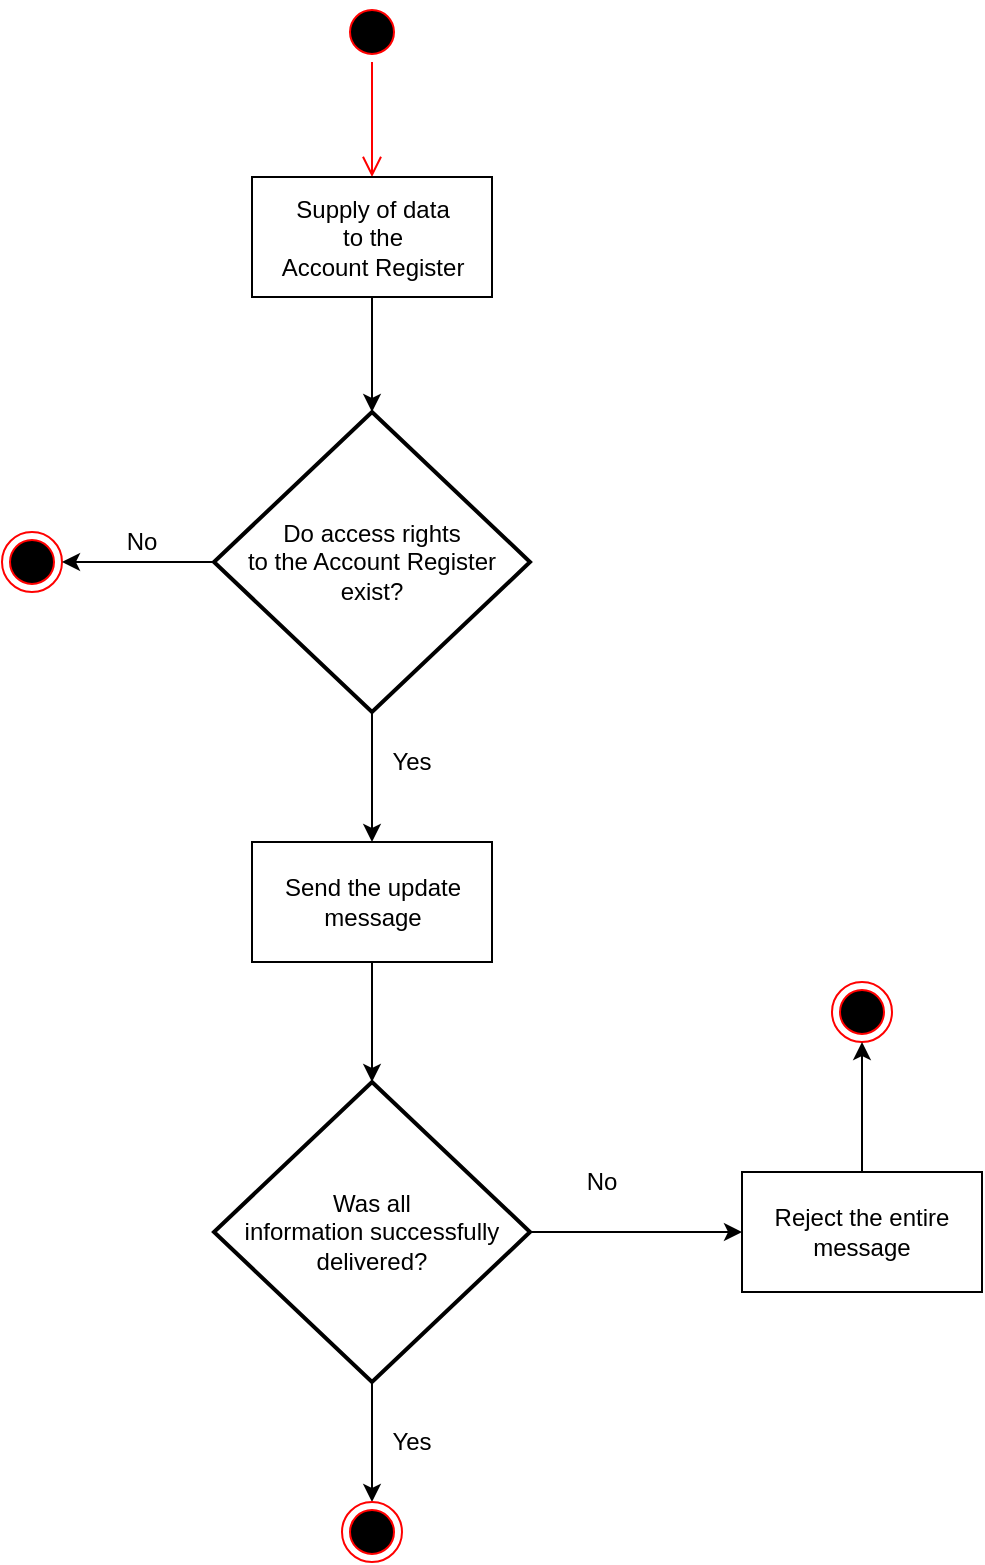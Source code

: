 <mxfile version="12.1.2" type="device" pages="1"><diagram id="t_KkMEHlUit8m2WitBh-" name="Page-1"><mxGraphModel dx="1108" dy="597" grid="1" gridSize="10" guides="1" tooltips="1" connect="1" arrows="1" fold="1" page="1" pageScale="1" pageWidth="850" pageHeight="1100" math="0" shadow="0"><root><mxCell id="0"/><mxCell id="1" parent="0"/><mxCell id="oqFYIKZlfhrUgPtLVIde-1" value="" style="ellipse;html=1;shape=startState;fillColor=#000000;strokeColor=#ff0000;" parent="1" vertex="1"><mxGeometry x="330" y="40" width="30" height="30" as="geometry"/></mxCell><mxCell id="oqFYIKZlfhrUgPtLVIde-2" value="" style="edgeStyle=orthogonalEdgeStyle;html=1;verticalAlign=bottom;endArrow=open;endSize=8;strokeColor=#ff0000;entryX=0.5;entryY=0;entryDx=0;entryDy=0;exitX=0.5;exitY=1;exitDx=0;exitDy=0;" parent="1" source="oqFYIKZlfhrUgPtLVIde-1" target="oqFYIKZlfhrUgPtLVIde-3" edge="1"><mxGeometry relative="1" as="geometry"><mxPoint x="345" y="130" as="targetPoint"/><mxPoint x="400" y="70" as="sourcePoint"/></mxGeometry></mxCell><mxCell id="oqFYIKZlfhrUgPtLVIde-3" value="&lt;div&gt;Supply of data&lt;/div&gt;&lt;div&gt;to the&lt;/div&gt;&lt;div&gt;Account Register &lt;/div&gt;" style="html=1;" parent="1" vertex="1"><mxGeometry x="285" y="127.5" width="120" height="60" as="geometry"/></mxCell><mxCell id="oqFYIKZlfhrUgPtLVIde-5" value="" style="endArrow=classic;html=1;exitX=0.5;exitY=1;exitDx=0;exitDy=0;entryX=0.5;entryY=0;entryDx=0;entryDy=0;entryPerimeter=0;" parent="1" source="oqFYIKZlfhrUgPtLVIde-3" target="oqFYIKZlfhrUgPtLVIde-4" edge="1"><mxGeometry width="50" height="50" relative="1" as="geometry"><mxPoint x="370" y="260" as="sourcePoint"/><mxPoint x="420" y="210" as="targetPoint"/></mxGeometry></mxCell><mxCell id="oqFYIKZlfhrUgPtLVIde-6" value="" style="ellipse;html=1;shape=endState;fillColor=#000000;strokeColor=#ff0000;" parent="1" vertex="1"><mxGeometry x="160" y="305" width="30" height="30" as="geometry"/></mxCell><mxCell id="oqFYIKZlfhrUgPtLVIde-7" value="" style="endArrow=classic;html=1;exitX=0;exitY=0.5;exitDx=0;exitDy=0;exitPerimeter=0;entryX=1;entryY=0.5;entryDx=0;entryDy=0;" parent="1" source="oqFYIKZlfhrUgPtLVIde-4" target="oqFYIKZlfhrUgPtLVIde-6" edge="1"><mxGeometry width="50" height="50" relative="1" as="geometry"><mxPoint x="210" y="310" as="sourcePoint"/><mxPoint x="260" y="260" as="targetPoint"/></mxGeometry></mxCell><mxCell id="oqFYIKZlfhrUgPtLVIde-8" value="&lt;div&gt;Send the update&lt;/div&gt;&lt;div&gt;message&lt;br&gt;&lt;/div&gt;" style="html=1;" parent="1" vertex="1"><mxGeometry x="285" y="460" width="120" height="60" as="geometry"/></mxCell><mxCell id="oqFYIKZlfhrUgPtLVIde-9" value="" style="endArrow=classic;html=1;exitX=0.5;exitY=1;exitDx=0;exitDy=0;exitPerimeter=0;entryX=0.5;entryY=0;entryDx=0;entryDy=0;" parent="1" source="oqFYIKZlfhrUgPtLVIde-4" target="oqFYIKZlfhrUgPtLVIde-8" edge="1"><mxGeometry width="50" height="50" relative="1" as="geometry"><mxPoint x="420" y="440" as="sourcePoint"/><mxPoint x="470" y="390" as="targetPoint"/></mxGeometry></mxCell><mxCell id="oqFYIKZlfhrUgPtLVIde-13" value="" style="endArrow=classic;html=1;exitX=0.5;exitY=1;exitDx=0;exitDy=0;exitPerimeter=0;entryX=0.5;entryY=0;entryDx=0;entryDy=0;" parent="1" source="oqFYIKZlfhrUgPtLVIde-11" edge="1" target="oqFYIKZlfhrUgPtLVIde-35"><mxGeometry width="50" height="50" relative="1" as="geometry"><mxPoint x="390" y="750" as="sourcePoint"/><mxPoint x="345" y="770" as="targetPoint"/></mxGeometry></mxCell><mxCell id="oqFYIKZlfhrUgPtLVIde-14" value="" style="endArrow=classic;html=1;exitX=0.5;exitY=1;exitDx=0;exitDy=0;entryX=0.5;entryY=0;entryDx=0;entryDy=0;entryPerimeter=0;" parent="1" source="oqFYIKZlfhrUgPtLVIde-8" target="oqFYIKZlfhrUgPtLVIde-11" edge="1"><mxGeometry width="50" height="50" relative="1" as="geometry"><mxPoint x="390" y="570" as="sourcePoint"/><mxPoint x="440" y="520" as="targetPoint"/></mxGeometry></mxCell><mxCell id="oqFYIKZlfhrUgPtLVIde-19" value="Yes" style="text;html=1;strokeColor=none;fillColor=none;align=center;verticalAlign=middle;whiteSpace=wrap;rounded=0;" parent="1" vertex="1"><mxGeometry x="345" y="750" width="40" height="20" as="geometry"/></mxCell><mxCell id="oqFYIKZlfhrUgPtLVIde-25" value="" style="endArrow=classic;html=1;exitX=1;exitY=0.5;exitDx=0;exitDy=0;exitPerimeter=0;entryX=0;entryY=0.5;entryDx=0;entryDy=0;" parent="1" source="oqFYIKZlfhrUgPtLVIde-11" edge="1" target="PGtCJ8XjKw9KxRxVZJZB-2"><mxGeometry width="50" height="50" relative="1" as="geometry"><mxPoint x="400" y="640" as="sourcePoint"/><mxPoint x="525" y="640" as="targetPoint"/><Array as="points"/></mxGeometry></mxCell><mxCell id="oqFYIKZlfhrUgPtLVIde-26" value="No" style="text;html=1;strokeColor=none;fillColor=none;align=center;verticalAlign=middle;whiteSpace=wrap;rounded=0;" parent="1" vertex="1"><mxGeometry x="440" y="620" width="40" height="20" as="geometry"/></mxCell><mxCell id="oqFYIKZlfhrUgPtLVIde-31" value="No" style="text;html=1;strokeColor=none;fillColor=none;align=center;verticalAlign=middle;whiteSpace=wrap;rounded=0;" parent="1" vertex="1"><mxGeometry x="210" y="300" width="40" height="20" as="geometry"/></mxCell><mxCell id="oqFYIKZlfhrUgPtLVIde-32" value="Yes" style="text;html=1;strokeColor=none;fillColor=none;align=center;verticalAlign=middle;whiteSpace=wrap;rounded=0;" parent="1" vertex="1"><mxGeometry x="345" y="410" width="40" height="20" as="geometry"/></mxCell><mxCell id="oqFYIKZlfhrUgPtLVIde-36" style="edgeStyle=orthogonalEdgeStyle;rounded=0;orthogonalLoop=1;jettySize=auto;html=1;exitX=0.5;exitY=0;exitDx=0;exitDy=0;entryX=0.5;entryY=0;entryDx=0;entryDy=0;" parent="1" source="oqFYIKZlfhrUgPtLVIde-35" target="oqFYIKZlfhrUgPtLVIde-35" edge="1"><mxGeometry relative="1" as="geometry"><mxPoint x="345" y="770" as="targetPoint"/></mxGeometry></mxCell><mxCell id="oqFYIKZlfhrUgPtLVIde-35" value="" style="ellipse;html=1;shape=endState;fillColor=#000000;strokeColor=#ff0000;" parent="1" vertex="1"><mxGeometry x="330" y="790" width="30" height="30" as="geometry"/></mxCell><mxCell id="PGtCJ8XjKw9KxRxVZJZB-2" value="&lt;div&gt;Reject the entire&lt;/div&gt;&lt;div&gt;message&lt;br&gt;&lt;/div&gt;" style="rounded=0;whiteSpace=wrap;html=1;" parent="1" vertex="1"><mxGeometry x="530" y="625" width="120" height="60" as="geometry"/></mxCell><mxCell id="nPkPI_F-I4e4PBR3PP3D-12" value="" style="group" vertex="1" connectable="0" parent="1"><mxGeometry x="266" y="580" width="158" height="150" as="geometry"/></mxCell><mxCell id="oqFYIKZlfhrUgPtLVIde-11" value="" style="strokeWidth=2;html=1;shape=mxgraph.flowchart.decision;whiteSpace=wrap;" parent="nPkPI_F-I4e4PBR3PP3D-12" vertex="1"><mxGeometry width="158" height="150" as="geometry"/></mxCell><mxCell id="oqFYIKZlfhrUgPtLVIde-18" value="&lt;div&gt;Was all&lt;/div&gt;&lt;div&gt;information successfully&lt;/div&gt;&lt;div&gt;delivered?&lt;/div&gt;" style="text;html=1;strokeColor=none;fillColor=none;align=center;verticalAlign=middle;whiteSpace=wrap;rounded=0;" parent="nPkPI_F-I4e4PBR3PP3D-12" vertex="1"><mxGeometry x="14" y="35" width="130" height="80" as="geometry"/></mxCell><mxCell id="nPkPI_F-I4e4PBR3PP3D-13" value="" style="group" vertex="1" connectable="0" parent="1"><mxGeometry x="266" y="245" width="158" height="150" as="geometry"/></mxCell><mxCell id="oqFYIKZlfhrUgPtLVIde-4" value="" style="strokeWidth=2;html=1;shape=mxgraph.flowchart.decision;whiteSpace=wrap;" parent="nPkPI_F-I4e4PBR3PP3D-13" vertex="1"><mxGeometry width="158" height="150" as="geometry"/></mxCell><mxCell id="oqFYIKZlfhrUgPtLVIde-17" value="&lt;div&gt;Do access rights&lt;/div&gt;&lt;div&gt;to the Account Register exist? &lt;/div&gt;" style="text;html=1;strokeColor=none;fillColor=none;align=center;verticalAlign=middle;whiteSpace=wrap;rounded=0;rotation=0;" parent="nPkPI_F-I4e4PBR3PP3D-13" vertex="1"><mxGeometry x="14" y="35" width="130" height="80" as="geometry"/></mxCell><mxCell id="PGtCJ8XjKw9KxRxVZJZB-3" value="" style="ellipse;html=1;shape=endState;fillColor=#000000;strokeColor=#ff0000;direction=south;" parent="1" vertex="1"><mxGeometry x="575" y="530" width="30" height="30" as="geometry"/></mxCell><mxCell id="nPkPI_F-I4e4PBR3PP3D-14" value="" style="endArrow=classic;html=1;exitX=0.5;exitY=0;exitDx=0;exitDy=0;" edge="1" parent="1" source="PGtCJ8XjKw9KxRxVZJZB-2" target="PGtCJ8XjKw9KxRxVZJZB-3"><mxGeometry width="50" height="50" relative="1" as="geometry"><mxPoint x="590" y="625" as="sourcePoint"/><mxPoint x="590" y="540" as="targetPoint"/></mxGeometry></mxCell></root></mxGraphModel></diagram></mxfile>